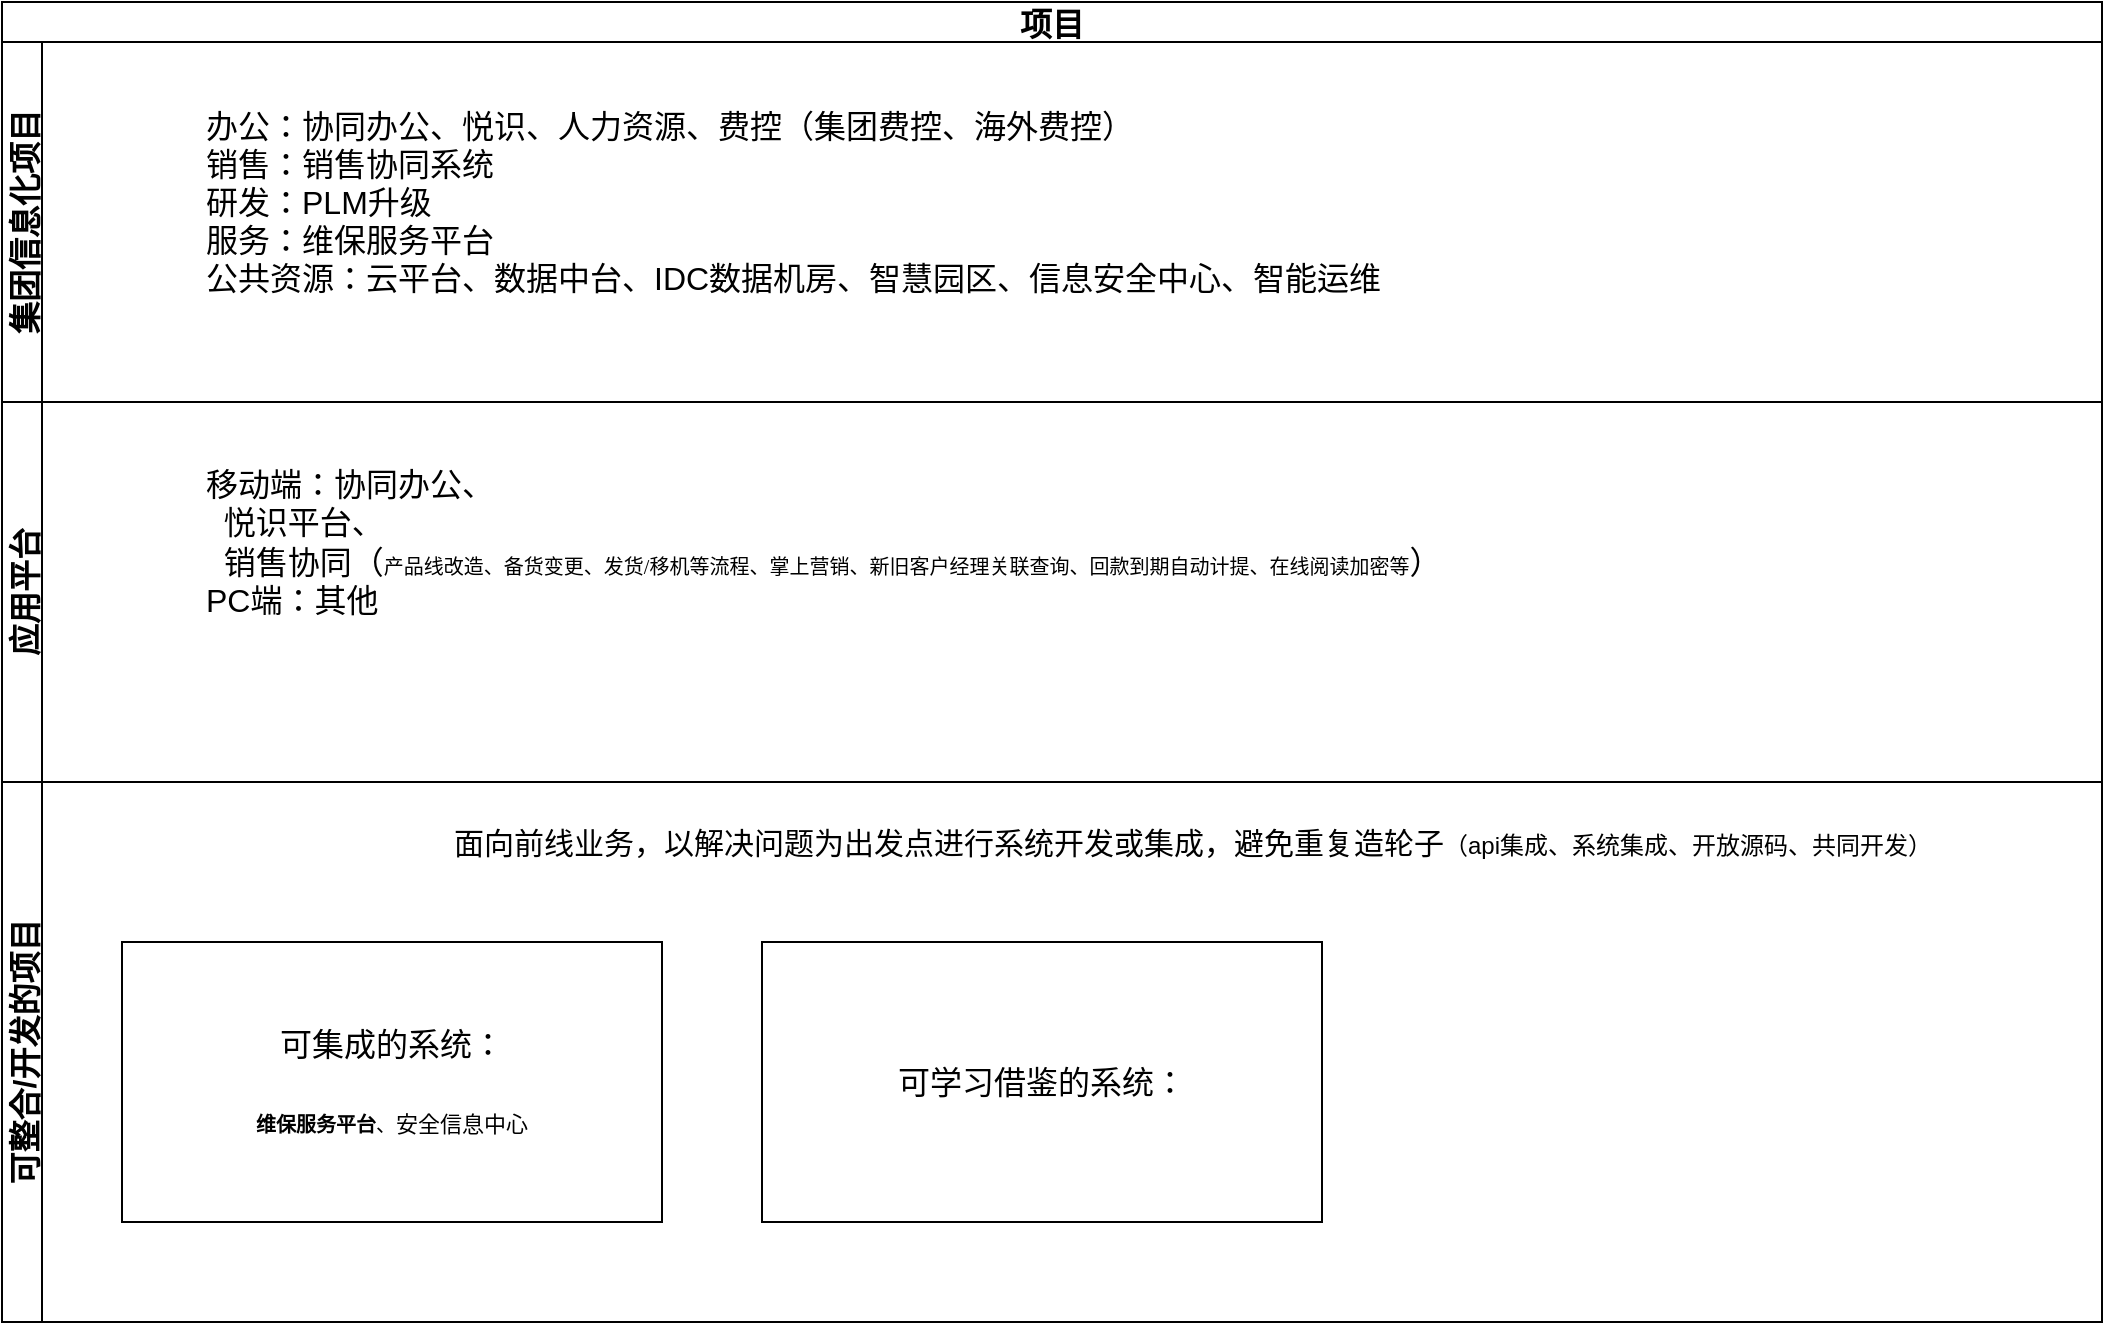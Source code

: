 <mxfile version="16.1.0" type="github">
  <diagram id="ovlF77_hRMfbSDNI52pf" name="Page-1">
    <mxGraphModel dx="946" dy="623" grid="1" gridSize="10" guides="1" tooltips="1" connect="1" arrows="1" fold="1" page="1" pageScale="1" pageWidth="827" pageHeight="1169" math="0" shadow="0">
      <root>
        <mxCell id="0" />
        <mxCell id="1" parent="0" />
        <mxCell id="uWVjtR3cfbaLWsZWV4nT-2" value="项目" style="swimlane;childLayout=stackLayout;resizeParent=1;resizeParentMax=0;horizontal=1;startSize=20;horizontalStack=0;fontSize=16;" vertex="1" parent="1">
          <mxGeometry x="20" y="110" width="1050" height="660" as="geometry" />
        </mxCell>
        <mxCell id="uWVjtR3cfbaLWsZWV4nT-3" value="集团信息化项目" style="swimlane;startSize=20;horizontal=0;fontSize=16;" vertex="1" parent="uWVjtR3cfbaLWsZWV4nT-2">
          <mxGeometry y="20" width="1050" height="180" as="geometry" />
        </mxCell>
        <mxCell id="uWVjtR3cfbaLWsZWV4nT-6" value="&lt;span&gt;办公：协同办公、悦识、人力资源、费控（集团费控、海外费控）&lt;br&gt;销售：销售协同系统&lt;br&gt;研发：PLM升级&lt;br&gt;服务：维保服务平台&lt;br&gt;公共资源：云平台、数据中台、IDC数据机房、智慧园区、信息安全中心、智能运维&lt;/span&gt;" style="text;html=1;align=left;verticalAlign=middle;resizable=0;points=[];autosize=1;strokeColor=none;fillColor=none;fontSize=16;" vertex="1" parent="uWVjtR3cfbaLWsZWV4nT-3">
          <mxGeometry x="100" y="30" width="600" height="100" as="geometry" />
        </mxCell>
        <mxCell id="uWVjtR3cfbaLWsZWV4nT-4" value="应用平台" style="swimlane;startSize=20;horizontal=0;fontSize=16;" vertex="1" parent="uWVjtR3cfbaLWsZWV4nT-2">
          <mxGeometry y="200" width="1050" height="190" as="geometry" />
        </mxCell>
        <mxCell id="uWVjtR3cfbaLWsZWV4nT-7" value="移动端：协同办公、&lt;br&gt;&lt;span style=&quot;white-space: pre&quot;&gt;	&lt;/span&gt;&lt;span style=&quot;white-space: pre&quot;&gt;	&lt;/span&gt;悦识平台、&lt;br&gt;&lt;span style=&quot;white-space: pre&quot;&gt;	&lt;/span&gt;&lt;span style=&quot;white-space: pre&quot;&gt;	&lt;/span&gt;销售协同（&lt;span class=&quot;s1&quot; style=&quot;font-family: &amp;#34;songti sc&amp;#34; ; font-size: 10px&quot;&gt;产品线改造、备货变更、发货&lt;/span&gt;&lt;span class=&quot;s2&quot; style=&quot;font-size: 10px ; font-stretch: normal ; line-height: normal ; font-family: &amp;#34;times&amp;#34;&quot;&gt;/&lt;/span&gt;&lt;span class=&quot;s1&quot; style=&quot;font-family: &amp;#34;songti sc&amp;#34; ; font-size: 10px&quot;&gt;移机等流程、掌上营销、新旧客户经理关联查询、回款到期自动计提、在线阅读加密等&lt;/span&gt;&lt;span&gt;）&lt;/span&gt;&lt;br&gt;PC端：其他" style="text;html=1;align=left;verticalAlign=middle;resizable=0;points=[];autosize=1;strokeColor=none;fillColor=none;fontSize=16;" vertex="1" parent="uWVjtR3cfbaLWsZWV4nT-4">
          <mxGeometry x="100" y="30" width="800" height="80" as="geometry" />
        </mxCell>
        <mxCell id="uWVjtR3cfbaLWsZWV4nT-5" value="可整合/开发的项目" style="swimlane;startSize=20;horizontal=0;fontSize=16;" vertex="1" parent="uWVjtR3cfbaLWsZWV4nT-2">
          <mxGeometry y="390" width="1050" height="270" as="geometry" />
        </mxCell>
        <mxCell id="uWVjtR3cfbaLWsZWV4nT-8" value="可集成的系统：&lt;br&gt;&lt;br&gt;&lt;div style=&quot;text-align: left&quot;&gt;&lt;span style=&quot;font-family: &amp;#34;songti sc&amp;#34; ; font-size: 10px ; text-align: center&quot;&gt;&lt;b&gt;维保服务平台&lt;/b&gt;、&lt;/span&gt;&lt;font style=&quot;font-size: 11px&quot;&gt;安全信息中心&lt;/font&gt;&lt;/div&gt;" style="whiteSpace=wrap;html=1;fontSize=16;" vertex="1" parent="uWVjtR3cfbaLWsZWV4nT-5">
          <mxGeometry x="60" y="80" width="270" height="140" as="geometry" />
        </mxCell>
        <mxCell id="uWVjtR3cfbaLWsZWV4nT-9" value="可学习借鉴的系统：&lt;br&gt;" style="whiteSpace=wrap;html=1;fontSize=16;" vertex="1" parent="uWVjtR3cfbaLWsZWV4nT-5">
          <mxGeometry x="380" y="80" width="280" height="140" as="geometry" />
        </mxCell>
        <mxCell id="uWVjtR3cfbaLWsZWV4nT-10" value="&lt;font style=&quot;font-size: 15px&quot;&gt;面向前线业务，以解决问题为出发点进行系统开发或集成，避免重复造轮子&lt;/font&gt;&lt;font style=&quot;font-size: 12px&quot;&gt;（api集成、系统集成、开放源码、共同开发）&lt;/font&gt;" style="text;html=1;align=center;verticalAlign=middle;resizable=0;points=[];autosize=1;strokeColor=none;fillColor=none;fontSize=11;" vertex="1" parent="uWVjtR3cfbaLWsZWV4nT-5">
          <mxGeometry x="220" y="20" width="750" height="20" as="geometry" />
        </mxCell>
      </root>
    </mxGraphModel>
  </diagram>
</mxfile>
